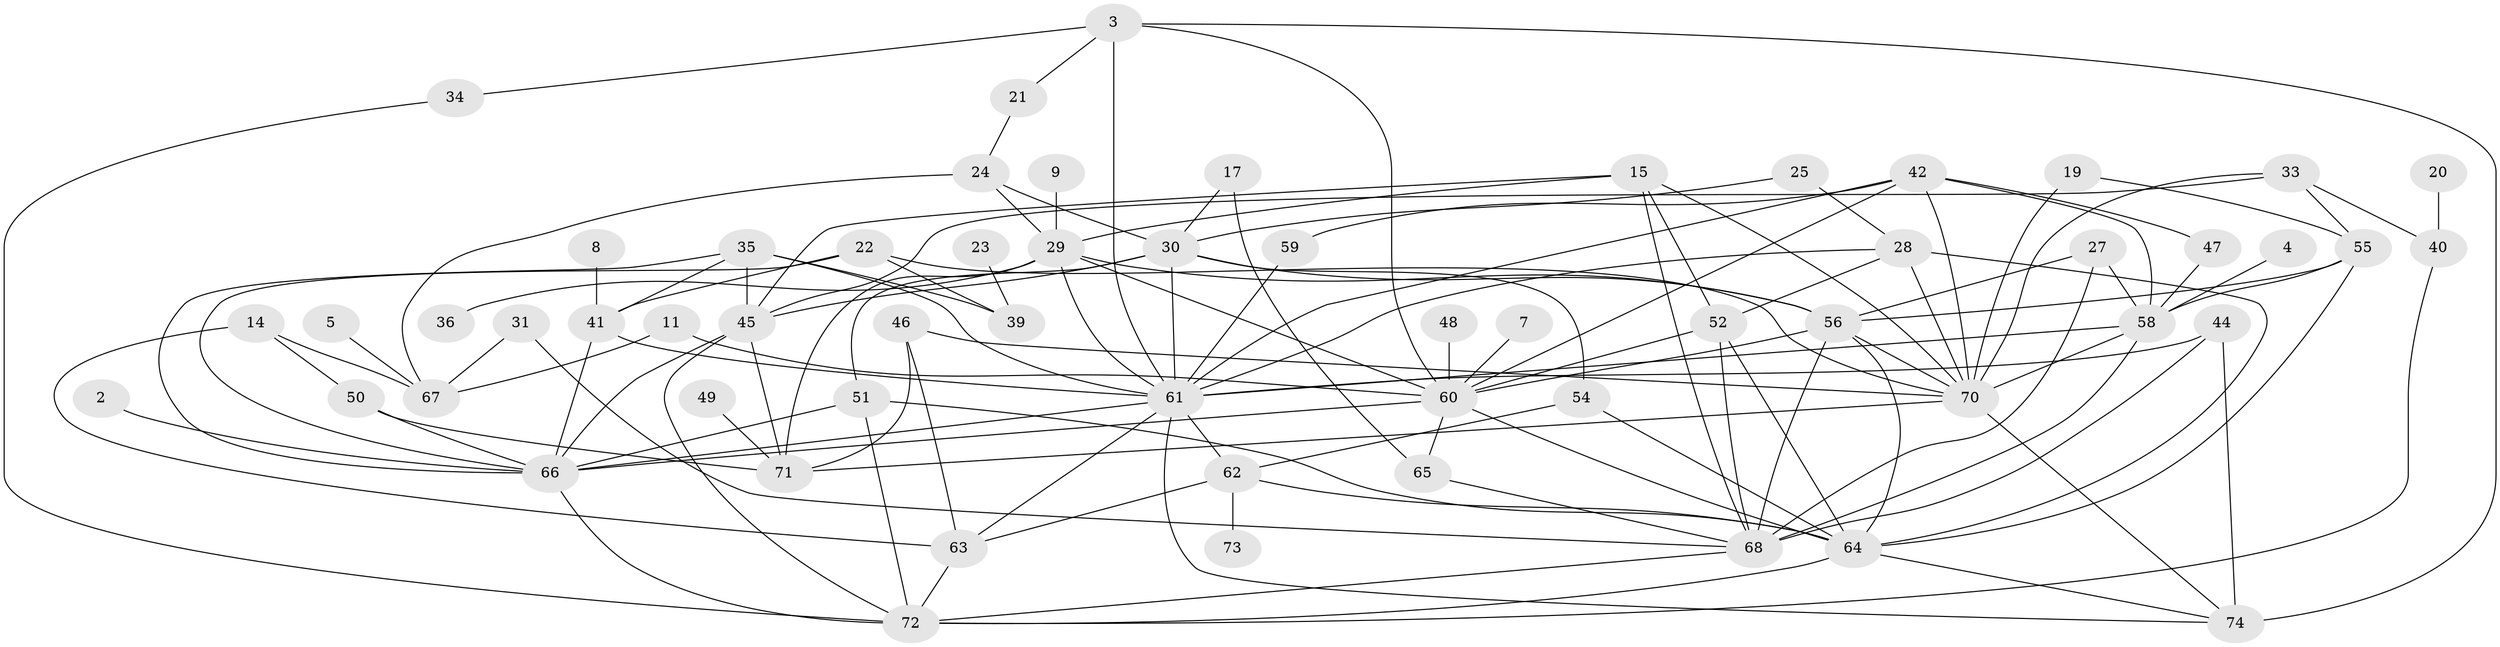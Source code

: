 // original degree distribution, {6: 0.06756756756756757, 2: 0.20270270270270271, 0: 0.10135135135135136, 4: 0.1891891891891892, 3: 0.18243243243243243, 1: 0.16216216216216217, 7: 0.006756756756756757, 5: 0.08108108108108109, 8: 0.006756756756756757}
// Generated by graph-tools (version 1.1) at 2025/25/03/09/25 03:25:16]
// undirected, 59 vertices, 126 edges
graph export_dot {
graph [start="1"]
  node [color=gray90,style=filled];
  2;
  3;
  4;
  5;
  7;
  8;
  9;
  11;
  14;
  15;
  17;
  19;
  20;
  21;
  22;
  23;
  24;
  25;
  27;
  28;
  29;
  30;
  31;
  33;
  34;
  35;
  36;
  39;
  40;
  41;
  42;
  44;
  45;
  46;
  47;
  48;
  49;
  50;
  51;
  52;
  54;
  55;
  56;
  58;
  59;
  60;
  61;
  62;
  63;
  64;
  65;
  66;
  67;
  68;
  70;
  71;
  72;
  73;
  74;
  2 -- 66 [weight=1.0];
  3 -- 21 [weight=1.0];
  3 -- 34 [weight=1.0];
  3 -- 60 [weight=1.0];
  3 -- 61 [weight=1.0];
  3 -- 74 [weight=1.0];
  4 -- 58 [weight=1.0];
  5 -- 67 [weight=1.0];
  7 -- 60 [weight=1.0];
  8 -- 41 [weight=1.0];
  9 -- 29 [weight=1.0];
  11 -- 60 [weight=1.0];
  11 -- 67 [weight=1.0];
  14 -- 50 [weight=1.0];
  14 -- 63 [weight=1.0];
  14 -- 67 [weight=1.0];
  15 -- 29 [weight=1.0];
  15 -- 45 [weight=1.0];
  15 -- 52 [weight=1.0];
  15 -- 68 [weight=1.0];
  15 -- 70 [weight=1.0];
  17 -- 30 [weight=1.0];
  17 -- 65 [weight=2.0];
  19 -- 55 [weight=1.0];
  19 -- 70 [weight=1.0];
  20 -- 40 [weight=1.0];
  21 -- 24 [weight=1.0];
  22 -- 39 [weight=1.0];
  22 -- 41 [weight=1.0];
  22 -- 66 [weight=1.0];
  22 -- 70 [weight=1.0];
  23 -- 39 [weight=1.0];
  24 -- 29 [weight=1.0];
  24 -- 30 [weight=1.0];
  24 -- 67 [weight=1.0];
  25 -- 28 [weight=1.0];
  25 -- 30 [weight=1.0];
  27 -- 56 [weight=1.0];
  27 -- 58 [weight=1.0];
  27 -- 68 [weight=1.0];
  28 -- 52 [weight=1.0];
  28 -- 61 [weight=1.0];
  28 -- 64 [weight=1.0];
  28 -- 70 [weight=1.0];
  29 -- 36 [weight=1.0];
  29 -- 56 [weight=1.0];
  29 -- 60 [weight=1.0];
  29 -- 61 [weight=1.0];
  29 -- 71 [weight=1.0];
  30 -- 45 [weight=1.0];
  30 -- 51 [weight=2.0];
  30 -- 54 [weight=1.0];
  30 -- 56 [weight=1.0];
  30 -- 61 [weight=1.0];
  31 -- 67 [weight=1.0];
  31 -- 68 [weight=1.0];
  33 -- 40 [weight=1.0];
  33 -- 45 [weight=1.0];
  33 -- 55 [weight=1.0];
  33 -- 70 [weight=1.0];
  34 -- 72 [weight=1.0];
  35 -- 39 [weight=1.0];
  35 -- 41 [weight=1.0];
  35 -- 45 [weight=1.0];
  35 -- 61 [weight=1.0];
  35 -- 66 [weight=1.0];
  40 -- 72 [weight=1.0];
  41 -- 61 [weight=1.0];
  41 -- 66 [weight=1.0];
  42 -- 47 [weight=1.0];
  42 -- 58 [weight=1.0];
  42 -- 59 [weight=1.0];
  42 -- 60 [weight=1.0];
  42 -- 61 [weight=1.0];
  42 -- 70 [weight=1.0];
  44 -- 61 [weight=1.0];
  44 -- 68 [weight=1.0];
  44 -- 74 [weight=1.0];
  45 -- 66 [weight=1.0];
  45 -- 71 [weight=1.0];
  45 -- 72 [weight=1.0];
  46 -- 63 [weight=1.0];
  46 -- 70 [weight=1.0];
  46 -- 71 [weight=1.0];
  47 -- 58 [weight=1.0];
  48 -- 60 [weight=1.0];
  49 -- 71 [weight=1.0];
  50 -- 66 [weight=1.0];
  50 -- 71 [weight=1.0];
  51 -- 64 [weight=1.0];
  51 -- 66 [weight=1.0];
  51 -- 72 [weight=1.0];
  52 -- 60 [weight=1.0];
  52 -- 64 [weight=1.0];
  52 -- 68 [weight=1.0];
  54 -- 62 [weight=1.0];
  54 -- 64 [weight=1.0];
  55 -- 56 [weight=1.0];
  55 -- 58 [weight=1.0];
  55 -- 64 [weight=1.0];
  56 -- 60 [weight=1.0];
  56 -- 64 [weight=1.0];
  56 -- 68 [weight=2.0];
  56 -- 70 [weight=1.0];
  58 -- 61 [weight=2.0];
  58 -- 68 [weight=2.0];
  58 -- 70 [weight=1.0];
  59 -- 61 [weight=1.0];
  60 -- 64 [weight=1.0];
  60 -- 65 [weight=1.0];
  60 -- 66 [weight=1.0];
  61 -- 62 [weight=2.0];
  61 -- 63 [weight=1.0];
  61 -- 66 [weight=1.0];
  61 -- 74 [weight=1.0];
  62 -- 63 [weight=1.0];
  62 -- 64 [weight=1.0];
  62 -- 73 [weight=1.0];
  63 -- 72 [weight=1.0];
  64 -- 72 [weight=1.0];
  64 -- 74 [weight=1.0];
  65 -- 68 [weight=1.0];
  66 -- 72 [weight=1.0];
  68 -- 72 [weight=1.0];
  70 -- 71 [weight=1.0];
  70 -- 74 [weight=1.0];
}

